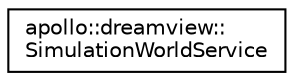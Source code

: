 digraph "Graphical Class Hierarchy"
{
  edge [fontname="Helvetica",fontsize="10",labelfontname="Helvetica",labelfontsize="10"];
  node [fontname="Helvetica",fontsize="10",shape=record];
  rankdir="LR";
  Node1 [label="apollo::dreamview::\lSimulationWorldService",height=0.2,width=0.4,color="black", fillcolor="white", style="filled",URL="$classapollo_1_1dreamview_1_1SimulationWorldService.html",tooltip="This is a major component of the Simulation backend, which maintains a SimulationWorld object and kee..."];
}
